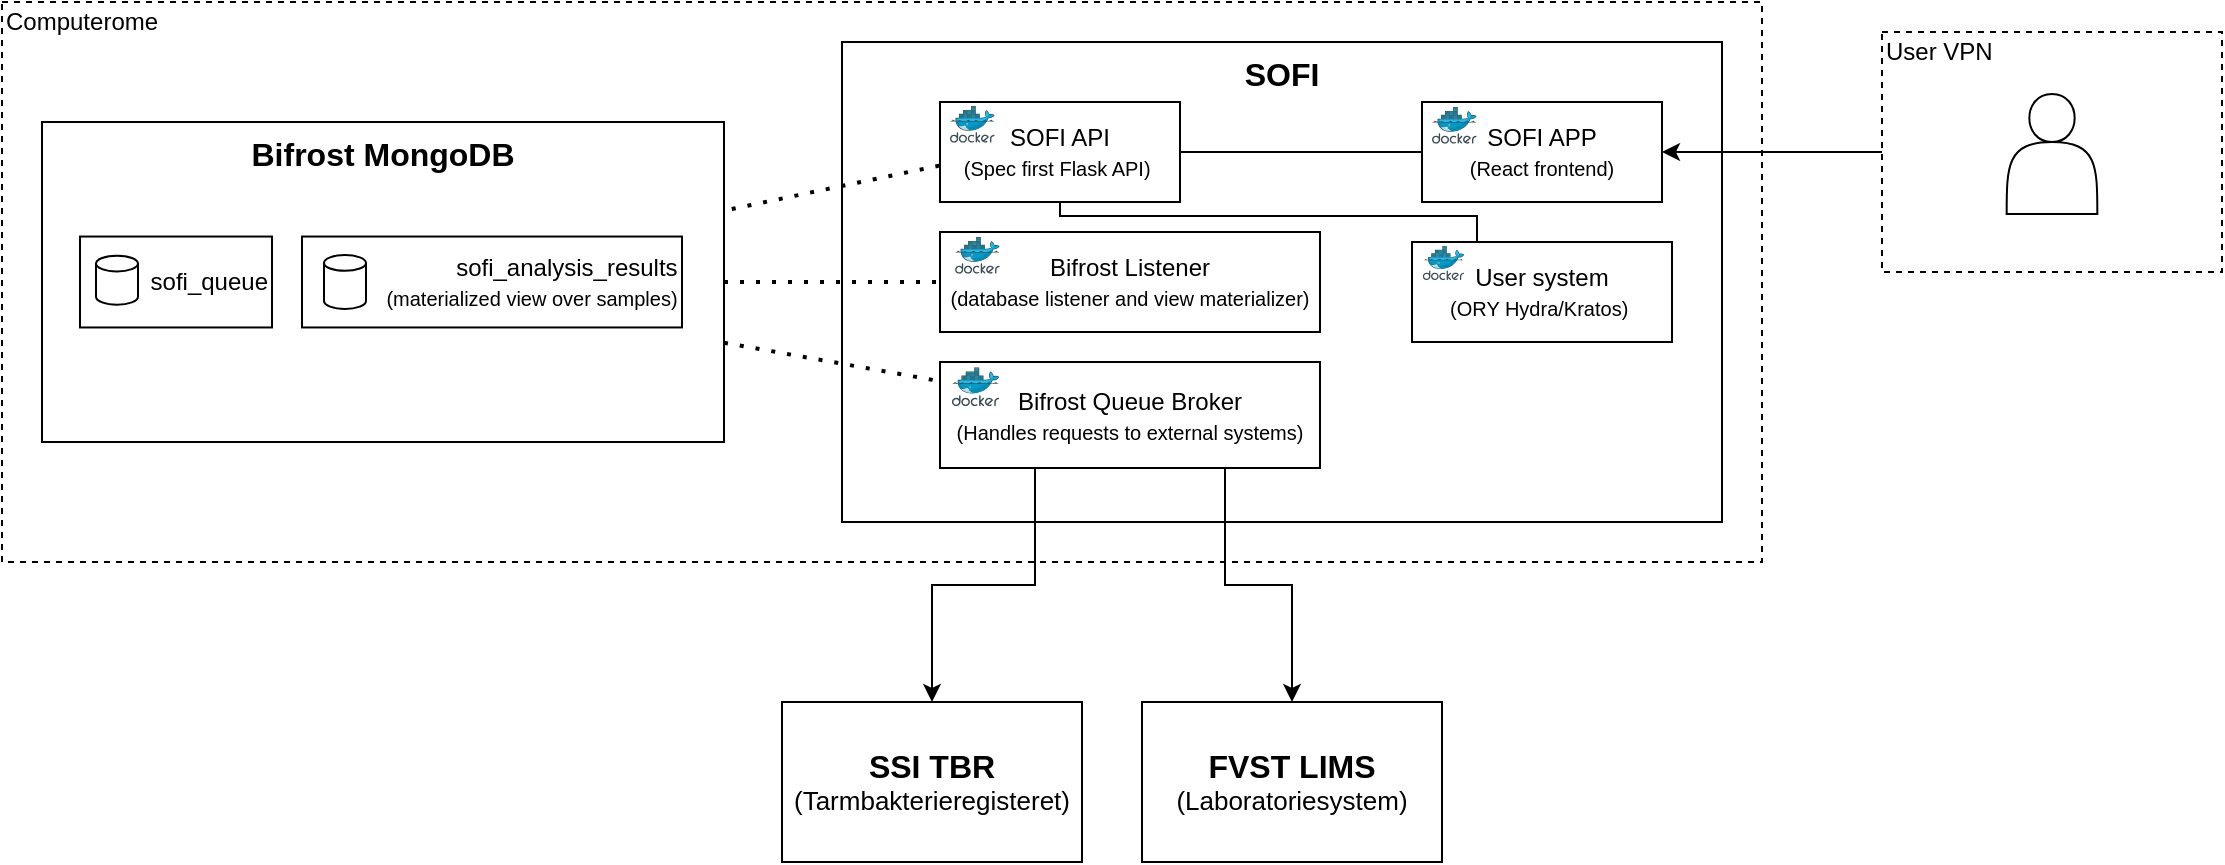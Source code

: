 <mxfile version="14.1.8" type="device"><diagram id="kH7fS50z52UW7dltBDBP" name="Page-1"><mxGraphModel dx="474" dy="274" grid="1" gridSize="10" guides="1" tooltips="1" connect="1" arrows="1" fold="1" page="1" pageScale="1" pageWidth="850" pageHeight="1100" math="0" shadow="0"><root><mxCell id="0"/><mxCell id="1" parent="0"/><mxCell id="ZoSyJY-L1mLAz0IAM3Lo-53" value="" style="group" vertex="1" connectable="0" parent="1"><mxGeometry x="60" y="60" width="880" height="280" as="geometry"/></mxCell><mxCell id="ZoSyJY-L1mLAz0IAM3Lo-34" value="" style="whiteSpace=wrap;html=1;fillColor=none;dashed=1;" vertex="1" parent="ZoSyJY-L1mLAz0IAM3Lo-53"><mxGeometry width="880" height="280" as="geometry"/></mxCell><mxCell id="ZoSyJY-L1mLAz0IAM3Lo-50" value="Computerome" style="text;html=1;strokeColor=none;fillColor=none;align=left;verticalAlign=middle;whiteSpace=wrap;rounded=0;dashed=1;" vertex="1" parent="ZoSyJY-L1mLAz0IAM3Lo-53"><mxGeometry width="100" height="20" as="geometry"/></mxCell><mxCell id="ZoSyJY-L1mLAz0IAM3Lo-2" value="&lt;b&gt;&lt;font style=&quot;font-size: 16px&quot;&gt;SOFI&lt;/font&gt;&lt;/b&gt;" style="rounded=0;whiteSpace=wrap;html=1;verticalAlign=top;" vertex="1" parent="1"><mxGeometry x="480" y="80" width="440" height="240" as="geometry"/></mxCell><mxCell id="ZoSyJY-L1mLAz0IAM3Lo-38" value="" style="group" vertex="1" connectable="0" parent="1"><mxGeometry x="529" y="110" width="120" height="50" as="geometry"/></mxCell><mxCell id="ZoSyJY-L1mLAz0IAM3Lo-5" value="SOFI API&lt;br&gt;&lt;span style=&quot;text-align: right&quot;&gt;&lt;font style=&quot;font-size: 10px&quot;&gt;(Spec first Flask API)&amp;nbsp;&lt;/font&gt;&lt;/span&gt;" style="rounded=0;whiteSpace=wrap;html=1;" vertex="1" parent="ZoSyJY-L1mLAz0IAM3Lo-38"><mxGeometry width="120" height="50" as="geometry"/></mxCell><mxCell id="ZoSyJY-L1mLAz0IAM3Lo-37" value="&lt;span style=&quot;color: rgba(0 , 0 , 0 , 0) ; font-family: monospace ; font-size: 0px ; background-color: rgb(248 , 249 , 250)&quot;&gt;%3CmxGraphModel%3E%3Croot%3E%3CmxCell%20id%3D%220%22%2F%3E%3CmxCell%20id%3D%221%22%20parent%3D%220%22%2F%3E%3CmxCell%20id%3D%222%22%20value%3D%22%22%20style%3D%22endArrow%3Dnone%3Bdashed%3D1%3Bhtml%3D1%3BdashPattern%3D1%203%3BstrokeWidth%3D2%3BentryX%3D0%3BentryY%3D0.5%3BentryDx%3D0%3BentryDy%3D0%3B%22%20edge%3D%221%22%20parent%3D%221%22%3E%3CmxGeometry%20width%3D%2250%22%20height%3D%2250%22%20relative%3D%221%22%20as%3D%22geometry%22%3E%3CmxPoint%20x%3D%22421%22%20y%3D%22200.041%22%20as%3D%22sourcePoint%22%2F%3E%3CmxPoint%20x%3D%22529%22%20y%3D%22195%22%20as%3D%22targetPoint%22%2F%3E%3C%2FmxGeometry%3E%3C%2FmxCell%3E%3C%2Froot%3E%3C%2FmxGraphModel%3E&lt;/span&gt;" style="aspect=fixed;html=1;points=[];align=center;image;fontSize=12;image=img/lib/mscae/Docker.svg;" vertex="1" parent="ZoSyJY-L1mLAz0IAM3Lo-38"><mxGeometry x="5" y="2" width="22.358" height="18.333" as="geometry"/></mxCell><mxCell id="ZoSyJY-L1mLAz0IAM3Lo-24" value="" style="group" vertex="1" connectable="0" parent="1"><mxGeometry x="80" y="120" width="341" height="160" as="geometry"/></mxCell><mxCell id="YS0WigRoRRiW8On0trC2-10" value="&lt;font style=&quot;font-size: 16px&quot;&gt;&lt;b&gt;Bifrost MongoDB&lt;/b&gt;&lt;/font&gt;" style="rounded=0;whiteSpace=wrap;html=1;verticalAlign=top;" parent="ZoSyJY-L1mLAz0IAM3Lo-24" vertex="1"><mxGeometry width="341" height="160" as="geometry"/></mxCell><mxCell id="ZoSyJY-L1mLAz0IAM3Lo-8" value="" style="group" vertex="1" connectable="0" parent="ZoSyJY-L1mLAz0IAM3Lo-24"><mxGeometry x="19" y="57.273" width="96" height="45.455" as="geometry"/></mxCell><mxCell id="YS0WigRoRRiW8On0trC2-11" value="sofi_queue" style="rounded=0;whiteSpace=wrap;html=1;align=right;" parent="ZoSyJY-L1mLAz0IAM3Lo-8" vertex="1"><mxGeometry width="96" height="45.455" as="geometry"/></mxCell><mxCell id="ZoSyJY-L1mLAz0IAM3Lo-6" value="" style="shape=cylinder3;whiteSpace=wrap;html=1;boundedLbl=1;backgroundOutline=1;size=3.966;" vertex="1" parent="ZoSyJY-L1mLAz0IAM3Lo-8"><mxGeometry x="8" y="9.545" width="21" height="24.545" as="geometry"/></mxCell><mxCell id="ZoSyJY-L1mLAz0IAM3Lo-70" value="" style="group" vertex="1" connectable="0" parent="ZoSyJY-L1mLAz0IAM3Lo-24"><mxGeometry x="130" y="57.273" width="190" height="45.45" as="geometry"/></mxCell><mxCell id="YS0WigRoRRiW8On0trC2-4" value="&lt;blockquote style=&quot;margin: 0 0 0 40px ; border: none ; padding: 0px&quot;&gt;&lt;div style=&quot;text-align: right&quot;&gt;sofi_analysis_results&lt;/div&gt;&lt;div style=&quot;text-align: right&quot;&gt;&lt;font style=&quot;font-size: 10px&quot;&gt;(materialized view over samples)&lt;/font&gt;&lt;/div&gt;&lt;/blockquote&gt;" style="rounded=0;whiteSpace=wrap;html=1;" parent="ZoSyJY-L1mLAz0IAM3Lo-70" vertex="1"><mxGeometry width="190" height="45.45" as="geometry"/></mxCell><mxCell id="ZoSyJY-L1mLAz0IAM3Lo-7" value="" style="shape=cylinder3;whiteSpace=wrap;html=1;boundedLbl=1;backgroundOutline=1;size=3.966;" vertex="1" parent="ZoSyJY-L1mLAz0IAM3Lo-70"><mxGeometry x="11" y="9.227" width="21" height="27" as="geometry"/></mxCell><mxCell id="ZoSyJY-L1mLAz0IAM3Lo-11" value="" style="group" vertex="1" connectable="0" parent="1"><mxGeometry x="770" y="110" width="120" height="50" as="geometry"/></mxCell><mxCell id="ZoSyJY-L1mLAz0IAM3Lo-12" value="SOFI APP&lt;br&gt;&lt;span style=&quot;text-align: right&quot;&gt;&lt;font style=&quot;font-size: 10px&quot;&gt;(React frontend)&lt;/font&gt;&lt;/span&gt;" style="rounded=0;whiteSpace=wrap;html=1;" vertex="1" parent="ZoSyJY-L1mLAz0IAM3Lo-11"><mxGeometry width="120" height="50" as="geometry"/></mxCell><mxCell id="ZoSyJY-L1mLAz0IAM3Lo-13" value="" style="aspect=fixed;html=1;points=[];align=center;image;fontSize=12;image=img/lib/mscae/Docker.svg;" vertex="1" parent="ZoSyJY-L1mLAz0IAM3Lo-11"><mxGeometry x="5" y="2.5" width="22.358" height="18.333" as="geometry"/></mxCell><mxCell id="ZoSyJY-L1mLAz0IAM3Lo-14" value="" style="group" vertex="1" connectable="0" parent="1"><mxGeometry x="529" y="175" width="190" height="50" as="geometry"/></mxCell><mxCell id="ZoSyJY-L1mLAz0IAM3Lo-15" value="Bifrost Listener&lt;br&gt;&lt;span style=&quot;text-align: right&quot;&gt;&lt;font style=&quot;font-size: 10px&quot;&gt;(database listener and view materializer)&lt;/font&gt;&lt;/span&gt;" style="rounded=0;whiteSpace=wrap;html=1;" vertex="1" parent="ZoSyJY-L1mLAz0IAM3Lo-14"><mxGeometry width="190" height="50" as="geometry"/></mxCell><mxCell id="ZoSyJY-L1mLAz0IAM3Lo-16" value="&lt;span style=&quot;color: rgba(0 , 0 , 0 , 0) ; font-family: monospace ; font-size: 0px ; background-color: rgb(248 , 249 , 250)&quot;&gt;%3CmxGraphModel%3E%3Croot%3E%3CmxCell%20id%3D%220%22%2F%3E%3CmxCell%20id%3D%221%22%20parent%3D%220%22%2F%3E%3CmxCell%20id%3D%222%22%20value%3D%22%22%20style%3D%22endArrow%3Dnone%3Bdashed%3D1%3Bhtml%3D1%3BdashPattern%3D1%203%3BstrokeWidth%3D2%3BentryX%3D0%3BentryY%3D0.5%3BentryDx%3D0%3BentryDy%3D0%3B%22%20edge%3D%221%22%20parent%3D%221%22%3E%3CmxGeometry%20width%3D%2250%22%20height%3D%2250%22%20relative%3D%221%22%20as%3D%22geometry%22%3E%3CmxPoint%20x%3D%22421%22%20y%3D%22200.041%22%20as%3D%22sourcePoint%22%2F%3E%3CmxPoint%20x%3D%22529%22%20y%3D%22195%22%20as%3D%22targetPoint%22%2F%3E%3C%2FmxGeometry%3E%3C%2FmxCell%3E%3C%2Froot%3E%3C%2FmxGraphModel%3E&lt;/span&gt;" style="aspect=fixed;html=1;points=[];align=center;image;fontSize=12;image=img/lib/mscae/Docker.svg;" vertex="1" parent="ZoSyJY-L1mLAz0IAM3Lo-14"><mxGeometry x="7.542" y="2.5" width="22.358" height="18.333" as="geometry"/></mxCell><mxCell id="ZoSyJY-L1mLAz0IAM3Lo-20" value="" style="endArrow=none;dashed=1;html=1;dashPattern=1 3;strokeWidth=2;entryX=0;entryY=0.5;entryDx=0;entryDy=0;" edge="1" parent="1" source="YS0WigRoRRiW8On0trC2-10" target="ZoSyJY-L1mLAz0IAM3Lo-15"><mxGeometry width="50" height="50" relative="1" as="geometry"><mxPoint x="434" y="195" as="sourcePoint"/><mxPoint x="569" y="270" as="targetPoint"/></mxGeometry></mxCell><mxCell id="ZoSyJY-L1mLAz0IAM3Lo-22" value="" style="endArrow=none;dashed=1;html=1;dashPattern=1 3;strokeWidth=2;" edge="1" parent="1" source="YS0WigRoRRiW8On0trC2-10" target="ZoSyJY-L1mLAz0IAM3Lo-18"><mxGeometry width="50" height="50" relative="1" as="geometry"><mxPoint x="440" y="264" as="sourcePoint"/><mxPoint x="440" y="310" as="targetPoint"/></mxGeometry></mxCell><mxCell id="ZoSyJY-L1mLAz0IAM3Lo-26" value="" style="endArrow=none;html=1;entryX=0;entryY=0.5;entryDx=0;entryDy=0;exitX=1;exitY=0.5;exitDx=0;exitDy=0;" edge="1" parent="1" source="ZoSyJY-L1mLAz0IAM3Lo-5" target="ZoSyJY-L1mLAz0IAM3Lo-12"><mxGeometry width="50" height="50" relative="1" as="geometry"><mxPoint x="510" y="260" as="sourcePoint"/><mxPoint x="560" y="210" as="targetPoint"/></mxGeometry></mxCell><mxCell id="ZoSyJY-L1mLAz0IAM3Lo-27" value="&lt;div style=&quot;font-size: 16px&quot;&gt;&lt;font style=&quot;font-size: 16px&quot;&gt;&lt;b&gt;SSI TBR&lt;/b&gt;&lt;/font&gt;&lt;/div&gt;&lt;div&gt;&lt;font style=&quot;font-size: 13px&quot;&gt;(Tarmbakterieregisteret)&lt;/font&gt;&lt;/div&gt;" style="rounded=0;whiteSpace=wrap;html=1;align=center;" vertex="1" parent="1"><mxGeometry x="450" y="410" width="150" height="80" as="geometry"/></mxCell><mxCell id="ZoSyJY-L1mLAz0IAM3Lo-28" value="&lt;div style=&quot;font-size: 16px&quot;&gt;&lt;font style=&quot;font-size: 16px&quot;&gt;&lt;b&gt;FVST LIMS&lt;/b&gt;&lt;/font&gt;&lt;/div&gt;&lt;div&gt;&lt;font style=&quot;font-size: 13px&quot;&gt;(Laboratoriesystem)&lt;/font&gt;&lt;/div&gt;" style="rounded=0;whiteSpace=wrap;html=1;align=center;" vertex="1" parent="1"><mxGeometry x="630" y="410" width="150" height="80" as="geometry"/></mxCell><mxCell id="ZoSyJY-L1mLAz0IAM3Lo-30" style="edgeStyle=orthogonalEdgeStyle;rounded=0;orthogonalLoop=1;jettySize=auto;html=1;exitX=0.25;exitY=1;exitDx=0;exitDy=0;entryX=0.5;entryY=0;entryDx=0;entryDy=0;" edge="1" parent="1" source="ZoSyJY-L1mLAz0IAM3Lo-18" target="ZoSyJY-L1mLAz0IAM3Lo-27"><mxGeometry relative="1" as="geometry"/></mxCell><mxCell id="ZoSyJY-L1mLAz0IAM3Lo-31" style="edgeStyle=orthogonalEdgeStyle;rounded=0;orthogonalLoop=1;jettySize=auto;html=1;exitX=0.75;exitY=1;exitDx=0;exitDy=0;entryX=0.5;entryY=0;entryDx=0;entryDy=0;" edge="1" parent="1" source="ZoSyJY-L1mLAz0IAM3Lo-18" target="ZoSyJY-L1mLAz0IAM3Lo-28"><mxGeometry relative="1" as="geometry"/></mxCell><mxCell id="ZoSyJY-L1mLAz0IAM3Lo-35" value="" style="endArrow=none;dashed=1;html=1;dashPattern=1 3;strokeWidth=2;exitX=-0.003;exitY=0.636;exitDx=0;exitDy=0;exitPerimeter=0;" edge="1" parent="1" source="ZoSyJY-L1mLAz0IAM3Lo-5" target="YS0WigRoRRiW8On0trC2-10"><mxGeometry width="50" height="50" relative="1" as="geometry"><mxPoint x="431" y="210.041" as="sourcePoint"/><mxPoint x="539" y="205" as="targetPoint"/></mxGeometry></mxCell><mxCell id="ZoSyJY-L1mLAz0IAM3Lo-52" value="" style="group" vertex="1" connectable="0" parent="1"><mxGeometry x="529" y="240" width="190" height="53" as="geometry"/></mxCell><mxCell id="ZoSyJY-L1mLAz0IAM3Lo-18" value="Bifrost Queue Broker&lt;br&gt;&lt;span style=&quot;text-align: right&quot;&gt;&lt;font style=&quot;font-size: 10px&quot;&gt;(Handles requests to external systems)&lt;/font&gt;&lt;/span&gt;" style="rounded=0;whiteSpace=wrap;html=1;" vertex="1" parent="ZoSyJY-L1mLAz0IAM3Lo-52"><mxGeometry width="190" height="53" as="geometry"/></mxCell><mxCell id="ZoSyJY-L1mLAz0IAM3Lo-19" value="" style="aspect=fixed;html=1;points=[];align=center;image;fontSize=12;image=img/lib/mscae/Docker.svg;" vertex="1" parent="ZoSyJY-L1mLAz0IAM3Lo-52"><mxGeometry x="5.963" y="2.65" width="23.7" height="19.433" as="geometry"/></mxCell><mxCell id="ZoSyJY-L1mLAz0IAM3Lo-58" value="" style="group" vertex="1" connectable="0" parent="1"><mxGeometry x="1000" y="75" width="170" height="120" as="geometry"/></mxCell><mxCell id="ZoSyJY-L1mLAz0IAM3Lo-59" value="" style="whiteSpace=wrap;html=1;fillColor=none;dashed=1;" vertex="1" parent="ZoSyJY-L1mLAz0IAM3Lo-58"><mxGeometry width="170" height="120" as="geometry"/></mxCell><mxCell id="ZoSyJY-L1mLAz0IAM3Lo-60" value="User VPN" style="text;html=1;strokeColor=none;fillColor=none;align=left;verticalAlign=middle;whiteSpace=wrap;rounded=0;dashed=1;" vertex="1" parent="ZoSyJY-L1mLAz0IAM3Lo-58"><mxGeometry width="80" height="20" as="geometry"/></mxCell><mxCell id="ZoSyJY-L1mLAz0IAM3Lo-61" value="" style="shape=actor;whiteSpace=wrap;html=1;fillColor=none;" vertex="1" parent="ZoSyJY-L1mLAz0IAM3Lo-58"><mxGeometry x="62.333" y="31" width="45.333" height="60" as="geometry"/></mxCell><mxCell id="ZoSyJY-L1mLAz0IAM3Lo-62" value="" style="endArrow=classic;html=1;entryX=1;entryY=0.5;entryDx=0;entryDy=0;" edge="1" parent="1" source="ZoSyJY-L1mLAz0IAM3Lo-59" target="ZoSyJY-L1mLAz0IAM3Lo-12"><mxGeometry width="50" height="50" relative="1" as="geometry"><mxPoint x="830" y="290" as="sourcePoint"/><mxPoint x="880" y="240" as="targetPoint"/></mxGeometry></mxCell><mxCell id="ZoSyJY-L1mLAz0IAM3Lo-63" value="" style="group" vertex="1" connectable="0" parent="1"><mxGeometry x="765" y="180" width="130" height="50" as="geometry"/></mxCell><mxCell id="ZoSyJY-L1mLAz0IAM3Lo-64" value="User system&lt;br&gt;&lt;span style=&quot;text-align: right&quot;&gt;&lt;font style=&quot;font-size: 10px&quot;&gt;(ORY Hydra/Kratos)&amp;nbsp;&lt;/font&gt;&lt;/span&gt;" style="rounded=0;whiteSpace=wrap;html=1;" vertex="1" parent="ZoSyJY-L1mLAz0IAM3Lo-63"><mxGeometry width="130" height="50" as="geometry"/></mxCell><mxCell id="ZoSyJY-L1mLAz0IAM3Lo-65" value="&lt;span style=&quot;color: rgba(0 , 0 , 0 , 0) ; font-family: monospace ; font-size: 0px ; background-color: rgb(248 , 249 , 250)&quot;&gt;%3CmxGraphModel%3E%3Croot%3E%3CmxCell%20id%3D%220%22%2F%3E%3CmxCell%20id%3D%221%22%20parent%3D%220%22%2F%3E%3CmxCell%20id%3D%222%22%20value%3D%22%22%20style%3D%22endArrow%3Dnone%3Bdashed%3D1%3Bhtml%3D1%3BdashPattern%3D1%203%3BstrokeWidth%3D2%3BentryX%3D0%3BentryY%3D0.5%3BentryDx%3D0%3BentryDy%3D0%3B%22%20edge%3D%221%22%20parent%3D%221%22%3E%3CmxGeometry%20width%3D%2250%22%20height%3D%2250%22%20relative%3D%221%22%20as%3D%22geometry%22%3E%3CmxPoint%20x%3D%22421%22%20y%3D%22200.041%22%20as%3D%22sourcePoint%22%2F%3E%3CmxPoint%20x%3D%22529%22%20y%3D%22195%22%20as%3D%22targetPoint%22%2F%3E%3C%2FmxGeometry%3E%3C%2FmxCell%3E%3C%2Froot%3E%3C%2FmxGraphModel%3E&lt;/span&gt;" style="aspect=fixed;html=1;points=[];align=center;image;fontSize=12;image=img/lib/mscae/Docker.svg;" vertex="1" parent="ZoSyJY-L1mLAz0IAM3Lo-63"><mxGeometry x="5.417" y="2" width="20.761" height="17.024" as="geometry"/></mxCell><mxCell id="ZoSyJY-L1mLAz0IAM3Lo-69" style="edgeStyle=orthogonalEdgeStyle;rounded=0;orthogonalLoop=1;jettySize=auto;html=1;exitX=0.25;exitY=0;exitDx=0;exitDy=0;entryX=0.5;entryY=1;entryDx=0;entryDy=0;endArrow=none;endFill=0;strokeWidth=1;" edge="1" parent="1" source="ZoSyJY-L1mLAz0IAM3Lo-64" target="ZoSyJY-L1mLAz0IAM3Lo-5"><mxGeometry relative="1" as="geometry"><Array as="points"><mxPoint x="798" y="167"/><mxPoint x="589" y="167"/></Array></mxGeometry></mxCell></root></mxGraphModel></diagram></mxfile>